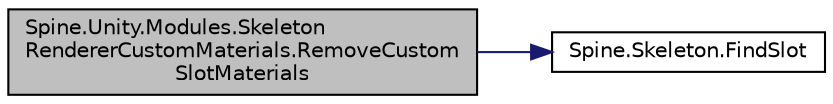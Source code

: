 digraph "Spine.Unity.Modules.SkeletonRendererCustomMaterials.RemoveCustomSlotMaterials"
{
 // LATEX_PDF_SIZE
  edge [fontname="Helvetica",fontsize="10",labelfontname="Helvetica",labelfontsize="10"];
  node [fontname="Helvetica",fontsize="10",shape=record];
  rankdir="LR";
  Node1 [label="Spine.Unity.Modules.Skeleton\lRendererCustomMaterials.RemoveCustom\lSlotMaterials",height=0.2,width=0.4,color="black", fillcolor="grey75", style="filled", fontcolor="black",tooltip=" "];
  Node1 -> Node2 [color="midnightblue",fontsize="10",style="solid",fontname="Helvetica"];
  Node2 [label="Spine.Skeleton.FindSlot",height=0.2,width=0.4,color="black", fillcolor="white", style="filled",URL="$class_spine_1_1_skeleton.html#aeeaf7abe56f807e6e57f3a2514e607ab",tooltip="May be null."];
}

